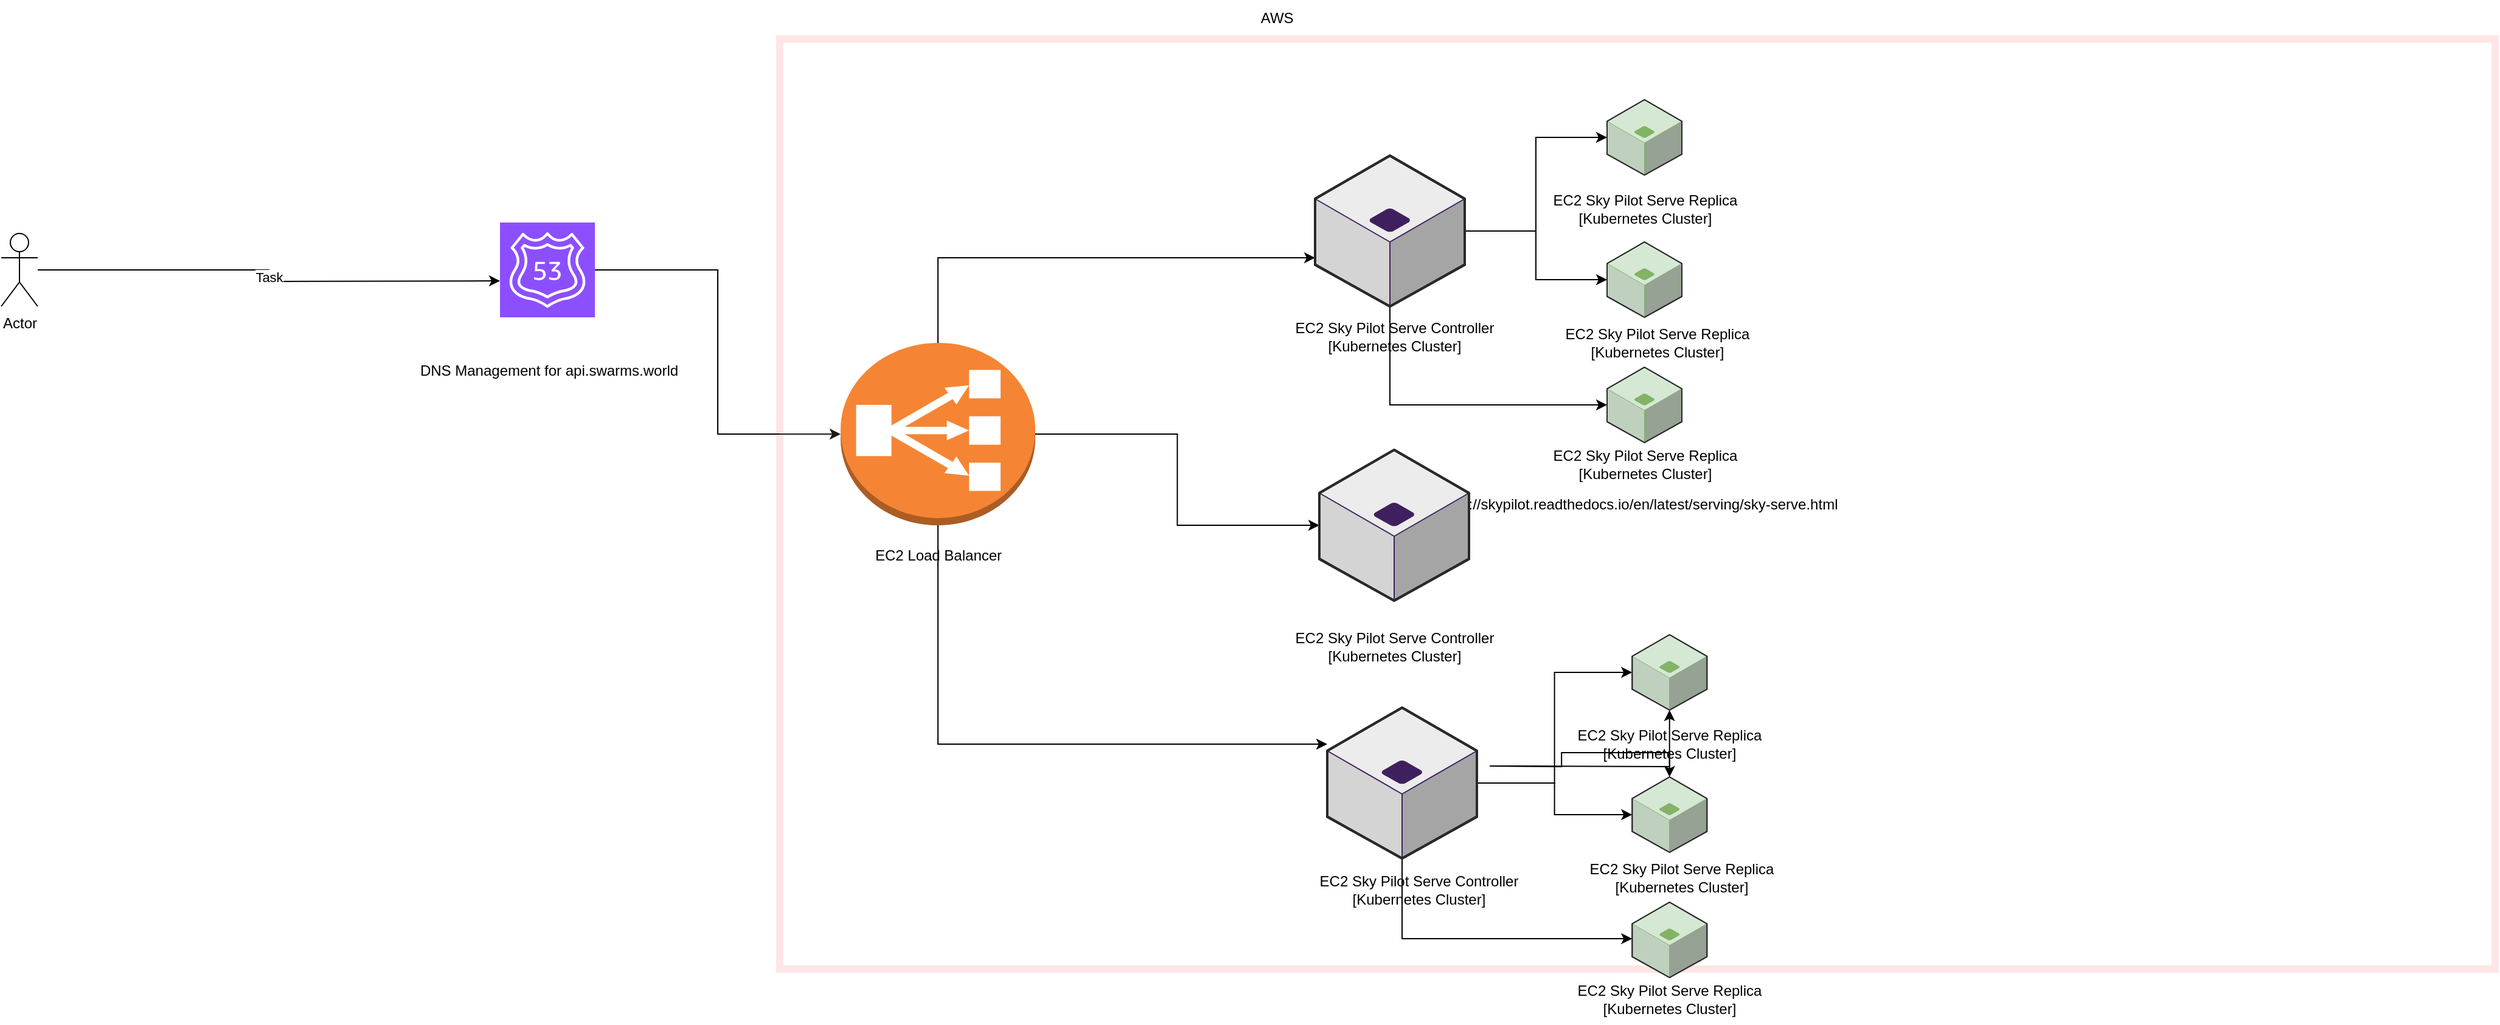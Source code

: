 <mxfile version="24.3.0" type="github">
  <diagram name="Page-1" id="auu-L-ezzE6xjb8iTqmj">
    <mxGraphModel dx="2764" dy="1710" grid="1" gridSize="10" guides="1" tooltips="1" connect="1" arrows="1" fold="1" page="1" pageScale="1" pageWidth="850" pageHeight="1100" math="0" shadow="0">
      <root>
        <mxCell id="0" />
        <mxCell id="1" parent="0" />
        <mxCell id="YaDuqIvMESt84pDY1Rs2-3" style="edgeStyle=orthogonalEdgeStyle;rounded=0;orthogonalLoop=1;jettySize=auto;html=1;" edge="1" parent="1" source="YaDuqIvMESt84pDY1Rs2-2">
          <mxGeometry relative="1" as="geometry">
            <mxPoint x="260" y="349" as="targetPoint" />
          </mxGeometry>
        </mxCell>
        <mxCell id="YaDuqIvMESt84pDY1Rs2-4" value="Task" style="edgeLabel;html=1;align=center;verticalAlign=middle;resizable=0;points=[];" vertex="1" connectable="0" parent="YaDuqIvMESt84pDY1Rs2-3">
          <mxGeometry x="0.005" relative="1" as="geometry">
            <mxPoint as="offset" />
          </mxGeometry>
        </mxCell>
        <mxCell id="YaDuqIvMESt84pDY1Rs2-2" value="Actor" style="shape=umlActor;verticalLabelPosition=bottom;verticalAlign=top;html=1;outlineConnect=0;" vertex="1" parent="1">
          <mxGeometry x="-150" y="310" width="30" height="60" as="geometry" />
        </mxCell>
        <mxCell id="YaDuqIvMESt84pDY1Rs2-9" style="edgeStyle=orthogonalEdgeStyle;rounded=0;orthogonalLoop=1;jettySize=auto;html=1;exitX=1;exitY=0.5;exitDx=0;exitDy=0;exitPerimeter=0;entryX=0;entryY=0.5;entryDx=0;entryDy=0;entryPerimeter=0;" edge="1" parent="1" source="YaDuqIvMESt84pDY1Rs2-5" target="YaDuqIvMESt84pDY1Rs2-11">
          <mxGeometry relative="1" as="geometry" />
        </mxCell>
        <mxCell id="YaDuqIvMESt84pDY1Rs2-5" value="" style="sketch=0;points=[[0,0,0],[0.25,0,0],[0.5,0,0],[0.75,0,0],[1,0,0],[0,1,0],[0.25,1,0],[0.5,1,0],[0.75,1,0],[1,1,0],[0,0.25,0],[0,0.5,0],[0,0.75,0],[1,0.25,0],[1,0.5,0],[1,0.75,0]];outlineConnect=0;fontColor=#232F3E;fillColor=#8C4FFF;strokeColor=#ffffff;dashed=0;verticalLabelPosition=bottom;verticalAlign=top;align=center;html=1;fontSize=12;fontStyle=0;aspect=fixed;shape=mxgraph.aws4.resourceIcon;resIcon=mxgraph.aws4.route_53;" vertex="1" parent="1">
          <mxGeometry x="260" y="301" width="78" height="78" as="geometry" />
        </mxCell>
        <mxCell id="YaDuqIvMESt84pDY1Rs2-6" value="DNS Management for api.swarms.world" style="text;html=1;align=center;verticalAlign=middle;resizable=0;points=[];autosize=1;strokeColor=none;fillColor=none;" vertex="1" parent="1">
          <mxGeometry x="180" y="408" width="240" height="30" as="geometry" />
        </mxCell>
        <mxCell id="YaDuqIvMESt84pDY1Rs2-7" value="" style="outlineConnect=0;dashed=0;verticalLabelPosition=bottom;verticalAlign=top;align=center;html=1;shape=mxgraph.aws3.application_load_balancer;fillColor=#F58534;gradientColor=none;shadow=1;" vertex="1" parent="1">
          <mxGeometry x="590" y="410" width="69" height="72" as="geometry" />
        </mxCell>
        <UserObject label="https://skypilot.readthedocs.io/en/latest/serving/sky-serve.html" link="https://skypilot.readthedocs.io/en/latest/serving/sky-serve.html" id="YaDuqIvMESt84pDY1Rs2-8">
          <mxCell style="rounded=0;whiteSpace=wrap;html=1;opacity=10;strokeWidth=6;strokeColor=#ff0000;movable=0;resizable=0;rotatable=0;deletable=0;editable=0;locked=1;connectable=0;" vertex="1" parent="1">
            <mxGeometry x="490" y="150" width="1410" height="765" as="geometry" />
          </mxCell>
        </UserObject>
        <mxCell id="YaDuqIvMESt84pDY1Rs2-10" value="AWS&amp;nbsp;" style="text;html=1;align=center;verticalAlign=middle;resizable=0;points=[];autosize=1;strokeColor=none;fillColor=none;" vertex="1" parent="1">
          <mxGeometry x="875" y="118" width="50" height="30" as="geometry" />
        </mxCell>
        <mxCell id="YaDuqIvMESt84pDY1Rs2-16" style="edgeStyle=orthogonalEdgeStyle;rounded=0;orthogonalLoop=1;jettySize=auto;html=1;" edge="1" parent="1" source="YaDuqIvMESt84pDY1Rs2-11" target="YaDuqIvMESt84pDY1Rs2-13">
          <mxGeometry relative="1" as="geometry">
            <Array as="points">
              <mxPoint x="620" y="330" />
            </Array>
          </mxGeometry>
        </mxCell>
        <mxCell id="YaDuqIvMESt84pDY1Rs2-21" style="edgeStyle=orthogonalEdgeStyle;rounded=0;orthogonalLoop=1;jettySize=auto;html=1;" edge="1" parent="1" source="YaDuqIvMESt84pDY1Rs2-11" target="YaDuqIvMESt84pDY1Rs2-17">
          <mxGeometry relative="1" as="geometry" />
        </mxCell>
        <mxCell id="YaDuqIvMESt84pDY1Rs2-22" style="edgeStyle=orthogonalEdgeStyle;rounded=0;orthogonalLoop=1;jettySize=auto;html=1;" edge="1" parent="1" source="YaDuqIvMESt84pDY1Rs2-11" target="YaDuqIvMESt84pDY1Rs2-19">
          <mxGeometry relative="1" as="geometry">
            <Array as="points">
              <mxPoint x="620" y="730" />
            </Array>
          </mxGeometry>
        </mxCell>
        <mxCell id="YaDuqIvMESt84pDY1Rs2-11" value="" style="outlineConnect=0;dashed=0;verticalLabelPosition=bottom;verticalAlign=top;align=center;html=1;shape=mxgraph.aws3.classic_load_balancer;fillColor=#F58534;gradientColor=none;" vertex="1" parent="1">
          <mxGeometry x="540" y="400" width="160" height="150" as="geometry" />
        </mxCell>
        <mxCell id="YaDuqIvMESt84pDY1Rs2-12" value="EC2 Load Balancer" style="text;html=1;align=center;verticalAlign=middle;resizable=0;points=[];autosize=1;strokeColor=none;fillColor=none;" vertex="1" parent="1">
          <mxGeometry x="555" y="560" width="130" height="30" as="geometry" />
        </mxCell>
        <mxCell id="YaDuqIvMESt84pDY1Rs2-30" style="edgeStyle=orthogonalEdgeStyle;rounded=0;orthogonalLoop=1;jettySize=auto;html=1;" edge="1" parent="1" source="YaDuqIvMESt84pDY1Rs2-13" target="YaDuqIvMESt84pDY1Rs2-24">
          <mxGeometry relative="1" as="geometry" />
        </mxCell>
        <mxCell id="YaDuqIvMESt84pDY1Rs2-31" style="edgeStyle=orthogonalEdgeStyle;rounded=0;orthogonalLoop=1;jettySize=auto;html=1;" edge="1" parent="1" source="YaDuqIvMESt84pDY1Rs2-13" target="YaDuqIvMESt84pDY1Rs2-26">
          <mxGeometry relative="1" as="geometry" />
        </mxCell>
        <mxCell id="YaDuqIvMESt84pDY1Rs2-34" style="edgeStyle=orthogonalEdgeStyle;rounded=0;orthogonalLoop=1;jettySize=auto;html=1;" edge="1" parent="1" source="YaDuqIvMESt84pDY1Rs2-13" target="YaDuqIvMESt84pDY1Rs2-27">
          <mxGeometry relative="1" as="geometry">
            <Array as="points">
              <mxPoint x="992" y="451" />
            </Array>
          </mxGeometry>
        </mxCell>
        <mxCell id="YaDuqIvMESt84pDY1Rs2-13" value="" style="verticalLabelPosition=bottom;html=1;verticalAlign=top;strokeWidth=1;align=center;outlineConnect=0;dashed=0;outlineConnect=0;shape=mxgraph.aws3d.application_server;fillColor=#ECECEC;strokeColor=#3F205E;aspect=fixed;" vertex="1" parent="1">
          <mxGeometry x="930" y="246" width="123" height="124" as="geometry" />
        </mxCell>
        <mxCell id="YaDuqIvMESt84pDY1Rs2-14" value="EC2 Sky Pilot Serve Controller&lt;div&gt;[Kubernetes Cluster]&lt;/div&gt;" style="text;html=1;align=center;verticalAlign=middle;resizable=0;points=[];autosize=1;strokeColor=none;fillColor=none;" vertex="1" parent="1">
          <mxGeometry x="900" y="375" width="190" height="40" as="geometry" />
        </mxCell>
        <mxCell id="YaDuqIvMESt84pDY1Rs2-17" value="" style="verticalLabelPosition=bottom;html=1;verticalAlign=top;strokeWidth=1;align=center;outlineConnect=0;dashed=0;outlineConnect=0;shape=mxgraph.aws3d.application_server;fillColor=#ECECEC;strokeColor=#3F205E;aspect=fixed;" vertex="1" parent="1">
          <mxGeometry x="933.5" y="488" width="123" height="124" as="geometry" />
        </mxCell>
        <mxCell id="YaDuqIvMESt84pDY1Rs2-18" value="EC2 Sky Pilot Serve Controller&lt;div&gt;[Kubernetes Cluster]&lt;/div&gt;" style="text;html=1;align=center;verticalAlign=middle;resizable=0;points=[];autosize=1;strokeColor=none;fillColor=none;" vertex="1" parent="1">
          <mxGeometry x="900" y="630" width="190" height="40" as="geometry" />
        </mxCell>
        <mxCell id="YaDuqIvMESt84pDY1Rs2-43" style="edgeStyle=orthogonalEdgeStyle;rounded=0;orthogonalLoop=1;jettySize=auto;html=1;" edge="1" parent="1" source="YaDuqIvMESt84pDY1Rs2-19" target="YaDuqIvMESt84pDY1Rs2-37">
          <mxGeometry relative="1" as="geometry" />
        </mxCell>
        <mxCell id="YaDuqIvMESt84pDY1Rs2-44" style="edgeStyle=orthogonalEdgeStyle;rounded=0;orthogonalLoop=1;jettySize=auto;html=1;" edge="1" parent="1" source="YaDuqIvMESt84pDY1Rs2-19" target="YaDuqIvMESt84pDY1Rs2-39">
          <mxGeometry relative="1" as="geometry" />
        </mxCell>
        <mxCell id="YaDuqIvMESt84pDY1Rs2-45" style="edgeStyle=orthogonalEdgeStyle;rounded=0;orthogonalLoop=1;jettySize=auto;html=1;" edge="1" parent="1" source="YaDuqIvMESt84pDY1Rs2-19" target="YaDuqIvMESt84pDY1Rs2-40">
          <mxGeometry relative="1" as="geometry">
            <Array as="points">
              <mxPoint x="1001" y="890" />
            </Array>
          </mxGeometry>
        </mxCell>
        <mxCell id="YaDuqIvMESt84pDY1Rs2-19" value="" style="verticalLabelPosition=bottom;html=1;verticalAlign=top;strokeWidth=1;align=center;outlineConnect=0;dashed=0;outlineConnect=0;shape=mxgraph.aws3d.application_server;fillColor=#ECECEC;strokeColor=#3F205E;aspect=fixed;" vertex="1" parent="1">
          <mxGeometry x="940" y="700" width="123" height="124" as="geometry" />
        </mxCell>
        <mxCell id="YaDuqIvMESt84pDY1Rs2-20" value="EC2 Sky Pilot Serve Controller&lt;div&gt;[Kubernetes Cluster]&lt;/div&gt;" style="text;html=1;align=center;verticalAlign=middle;resizable=0;points=[];autosize=1;strokeColor=none;fillColor=none;" vertex="1" parent="1">
          <mxGeometry x="920" y="830" width="190" height="40" as="geometry" />
        </mxCell>
        <mxCell id="YaDuqIvMESt84pDY1Rs2-24" value="" style="verticalLabelPosition=bottom;html=1;verticalAlign=top;strokeWidth=1;align=center;outlineConnect=0;dashed=0;outlineConnect=0;shape=mxgraph.aws3d.application_server;fillColor=#d5e8d4;strokeColor=#82b366;aspect=fixed;" vertex="1" parent="1">
          <mxGeometry x="1170" y="200" width="61.5" height="62" as="geometry" />
        </mxCell>
        <mxCell id="YaDuqIvMESt84pDY1Rs2-25" value="EC2 Sky Pilot Serve Replica&lt;div&gt;[Kubernetes Cluster]&lt;/div&gt;" style="text;html=1;align=center;verticalAlign=middle;resizable=0;points=[];autosize=1;strokeColor=none;fillColor=none;" vertex="1" parent="1">
          <mxGeometry x="1115.75" y="270" width="170" height="40" as="geometry" />
        </mxCell>
        <mxCell id="YaDuqIvMESt84pDY1Rs2-26" value="" style="verticalLabelPosition=bottom;html=1;verticalAlign=top;strokeWidth=1;align=center;outlineConnect=0;dashed=0;outlineConnect=0;shape=mxgraph.aws3d.application_server;fillColor=#d5e8d4;strokeColor=#82b366;aspect=fixed;" vertex="1" parent="1">
          <mxGeometry x="1170" y="317" width="61.5" height="62" as="geometry" />
        </mxCell>
        <mxCell id="YaDuqIvMESt84pDY1Rs2-27" value="" style="verticalLabelPosition=bottom;html=1;verticalAlign=top;strokeWidth=1;align=center;outlineConnect=0;dashed=0;outlineConnect=0;shape=mxgraph.aws3d.application_server;fillColor=#d5e8d4;strokeColor=#82b366;aspect=fixed;" vertex="1" parent="1">
          <mxGeometry x="1170" y="420" width="61.5" height="62" as="geometry" />
        </mxCell>
        <mxCell id="YaDuqIvMESt84pDY1Rs2-28" value="EC2 Sky Pilot Serve Replica&lt;div&gt;[Kubernetes Cluster]&lt;/div&gt;" style="text;html=1;align=center;verticalAlign=middle;resizable=0;points=[];autosize=1;strokeColor=none;fillColor=none;" vertex="1" parent="1">
          <mxGeometry x="1125.75" y="380" width="170" height="40" as="geometry" />
        </mxCell>
        <mxCell id="YaDuqIvMESt84pDY1Rs2-29" value="EC2 Sky Pilot Serve Replica&lt;div&gt;[Kubernetes Cluster]&lt;/div&gt;" style="text;html=1;align=center;verticalAlign=middle;resizable=0;points=[];autosize=1;strokeColor=none;fillColor=none;" vertex="1" parent="1">
          <mxGeometry x="1115.75" y="480" width="170" height="40" as="geometry" />
        </mxCell>
        <mxCell id="YaDuqIvMESt84pDY1Rs2-35" style="edgeStyle=orthogonalEdgeStyle;rounded=0;orthogonalLoop=1;jettySize=auto;html=1;" edge="1" target="YaDuqIvMESt84pDY1Rs2-37" parent="1">
          <mxGeometry relative="1" as="geometry">
            <mxPoint x="1073.63" y="748" as="sourcePoint" />
          </mxGeometry>
        </mxCell>
        <mxCell id="YaDuqIvMESt84pDY1Rs2-36" style="edgeStyle=orthogonalEdgeStyle;rounded=0;orthogonalLoop=1;jettySize=auto;html=1;" edge="1" target="YaDuqIvMESt84pDY1Rs2-39" parent="1">
          <mxGeometry relative="1" as="geometry">
            <mxPoint x="1073.63" y="748" as="sourcePoint" />
          </mxGeometry>
        </mxCell>
        <mxCell id="YaDuqIvMESt84pDY1Rs2-37" value="" style="verticalLabelPosition=bottom;html=1;verticalAlign=top;strokeWidth=1;align=center;outlineConnect=0;dashed=0;outlineConnect=0;shape=mxgraph.aws3d.application_server;fillColor=#d5e8d4;strokeColor=#82b366;aspect=fixed;" vertex="1" parent="1">
          <mxGeometry x="1190.63" y="640" width="61.5" height="62" as="geometry" />
        </mxCell>
        <mxCell id="YaDuqIvMESt84pDY1Rs2-38" value="EC2 Sky Pilot Serve Replica&lt;div&gt;[Kubernetes Cluster]&lt;/div&gt;" style="text;html=1;align=center;verticalAlign=middle;resizable=0;points=[];autosize=1;strokeColor=none;fillColor=none;" vertex="1" parent="1">
          <mxGeometry x="1136.38" y="710" width="170" height="40" as="geometry" />
        </mxCell>
        <mxCell id="YaDuqIvMESt84pDY1Rs2-39" value="" style="verticalLabelPosition=bottom;html=1;verticalAlign=top;strokeWidth=1;align=center;outlineConnect=0;dashed=0;outlineConnect=0;shape=mxgraph.aws3d.application_server;fillColor=#d5e8d4;strokeColor=#82b366;aspect=fixed;" vertex="1" parent="1">
          <mxGeometry x="1190.63" y="757" width="61.5" height="62" as="geometry" />
        </mxCell>
        <mxCell id="YaDuqIvMESt84pDY1Rs2-40" value="" style="verticalLabelPosition=bottom;html=1;verticalAlign=top;strokeWidth=1;align=center;outlineConnect=0;dashed=0;outlineConnect=0;shape=mxgraph.aws3d.application_server;fillColor=#d5e8d4;strokeColor=#82b366;aspect=fixed;" vertex="1" parent="1">
          <mxGeometry x="1190.63" y="860" width="61.5" height="62" as="geometry" />
        </mxCell>
        <mxCell id="YaDuqIvMESt84pDY1Rs2-41" value="EC2 Sky Pilot Serve Replica&lt;div&gt;[Kubernetes Cluster]&lt;/div&gt;" style="text;html=1;align=center;verticalAlign=middle;resizable=0;points=[];autosize=1;strokeColor=none;fillColor=none;" vertex="1" parent="1">
          <mxGeometry x="1146.38" y="820" width="170" height="40" as="geometry" />
        </mxCell>
        <mxCell id="YaDuqIvMESt84pDY1Rs2-42" value="EC2 Sky Pilot Serve Replica&lt;div&gt;[Kubernetes Cluster]&lt;/div&gt;" style="text;html=1;align=center;verticalAlign=middle;resizable=0;points=[];autosize=1;strokeColor=none;fillColor=none;" vertex="1" parent="1">
          <mxGeometry x="1136.38" y="920" width="170" height="40" as="geometry" />
        </mxCell>
      </root>
    </mxGraphModel>
  </diagram>
</mxfile>
